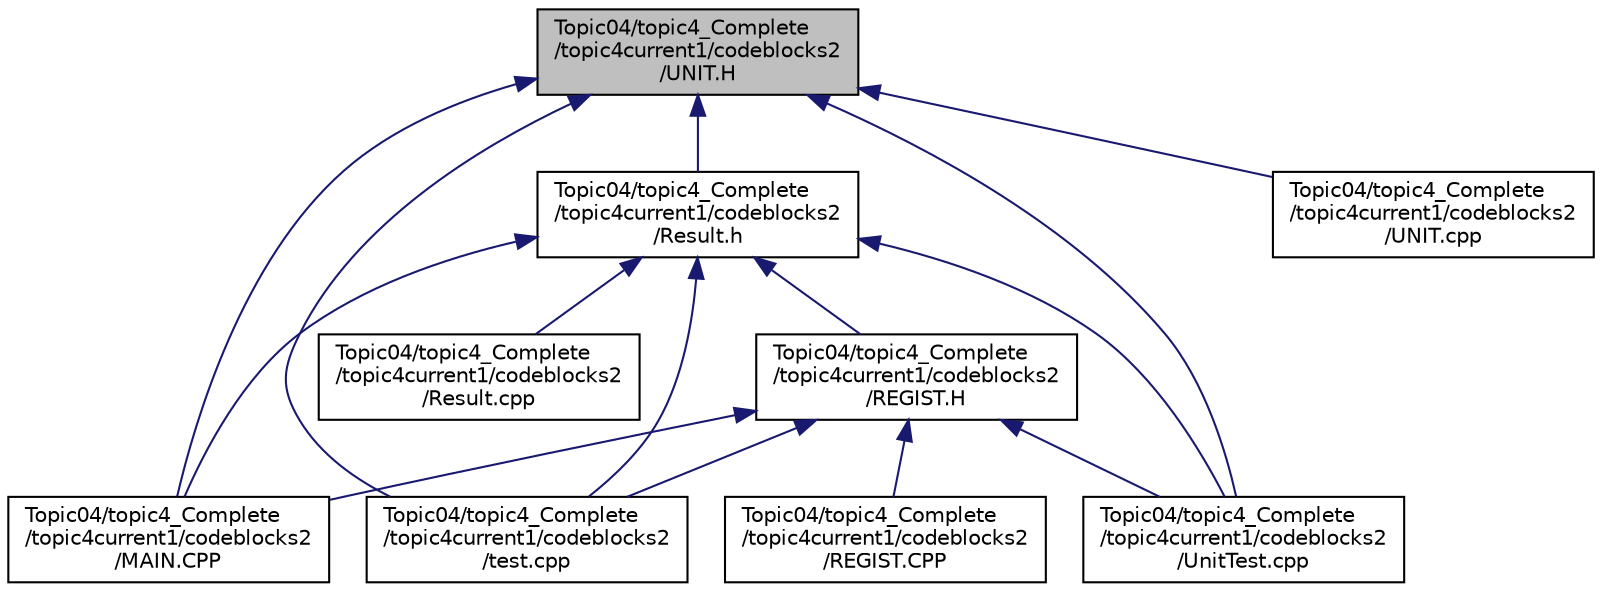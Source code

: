 digraph "Topic04/topic4_Complete/topic4current1/codeblocks2/UNIT.H"
{
  edge [fontname="Helvetica",fontsize="10",labelfontname="Helvetica",labelfontsize="10"];
  node [fontname="Helvetica",fontsize="10",shape=record];
  Node3 [label="Topic04/topic4_Complete\l/topic4current1/codeblocks2\l/UNIT.H",height=0.2,width=0.4,color="black", fillcolor="grey75", style="filled", fontcolor="black"];
  Node3 -> Node4 [dir="back",color="midnightblue",fontsize="10",style="solid",fontname="Helvetica"];
  Node4 [label="Topic04/topic4_Complete\l/topic4current1/codeblocks2\l/MAIN.CPP",height=0.2,width=0.4,color="black", fillcolor="white", style="filled",URL="$_topic04_2topic4___complete_2topic4current1_2codeblocks2_2main_8cpp.html"];
  Node3 -> Node5 [dir="back",color="midnightblue",fontsize="10",style="solid",fontname="Helvetica"];
  Node5 [label="Topic04/topic4_Complete\l/topic4current1/codeblocks2\l/Result.h",height=0.2,width=0.4,color="black", fillcolor="white", style="filled",URL="$_topic04_2topic4___complete_2topic4current1_2codeblocks2_2_result_8h.html"];
  Node5 -> Node6 [dir="back",color="midnightblue",fontsize="10",style="solid",fontname="Helvetica"];
  Node6 [label="Topic04/topic4_Complete\l/topic4current1/codeblocks2\l/REGIST.H",height=0.2,width=0.4,color="black", fillcolor="white", style="filled",URL="$_topic04_2topic4___complete_2topic4current1_2codeblocks2_2_r_e_g_i_s_t_8_h.html"];
  Node6 -> Node4 [dir="back",color="midnightblue",fontsize="10",style="solid",fontname="Helvetica"];
  Node6 -> Node7 [dir="back",color="midnightblue",fontsize="10",style="solid",fontname="Helvetica"];
  Node7 [label="Topic04/topic4_Complete\l/topic4current1/codeblocks2\l/REGIST.CPP",height=0.2,width=0.4,color="black", fillcolor="white", style="filled",URL="$_topic04_2topic4___complete_2topic4current1_2codeblocks2_2_r_e_g_i_s_t_8_c_p_p.html"];
  Node6 -> Node8 [dir="back",color="midnightblue",fontsize="10",style="solid",fontname="Helvetica"];
  Node8 [label="Topic04/topic4_Complete\l/topic4current1/codeblocks2\l/test.cpp",height=0.2,width=0.4,color="black", fillcolor="white", style="filled",URL="$_2codeblocks2_2test_8cpp.html"];
  Node6 -> Node9 [dir="back",color="midnightblue",fontsize="10",style="solid",fontname="Helvetica"];
  Node9 [label="Topic04/topic4_Complete\l/topic4current1/codeblocks2\l/UnitTest.cpp",height=0.2,width=0.4,color="black", fillcolor="white", style="filled",URL="$topic4___complete_2topic4current1_2codeblocks2_2_unit_test_8cpp.html"];
  Node5 -> Node4 [dir="back",color="midnightblue",fontsize="10",style="solid",fontname="Helvetica"];
  Node5 -> Node10 [dir="back",color="midnightblue",fontsize="10",style="solid",fontname="Helvetica"];
  Node10 [label="Topic04/topic4_Complete\l/topic4current1/codeblocks2\l/Result.cpp",height=0.2,width=0.4,color="black", fillcolor="white", style="filled",URL="$_topic04_2topic4___complete_2topic4current1_2codeblocks2_2_result_8cpp.html"];
  Node5 -> Node8 [dir="back",color="midnightblue",fontsize="10",style="solid",fontname="Helvetica"];
  Node5 -> Node9 [dir="back",color="midnightblue",fontsize="10",style="solid",fontname="Helvetica"];
  Node3 -> Node8 [dir="back",color="midnightblue",fontsize="10",style="solid",fontname="Helvetica"];
  Node3 -> Node11 [dir="back",color="midnightblue",fontsize="10",style="solid",fontname="Helvetica"];
  Node11 [label="Topic04/topic4_Complete\l/topic4current1/codeblocks2\l/UNIT.cpp",height=0.2,width=0.4,color="black", fillcolor="white", style="filled",URL="$_topic04_2topic4___complete_2topic4current1_2codeblocks2_2_u_n_i_t_8cpp.html"];
  Node3 -> Node9 [dir="back",color="midnightblue",fontsize="10",style="solid",fontname="Helvetica"];
}
